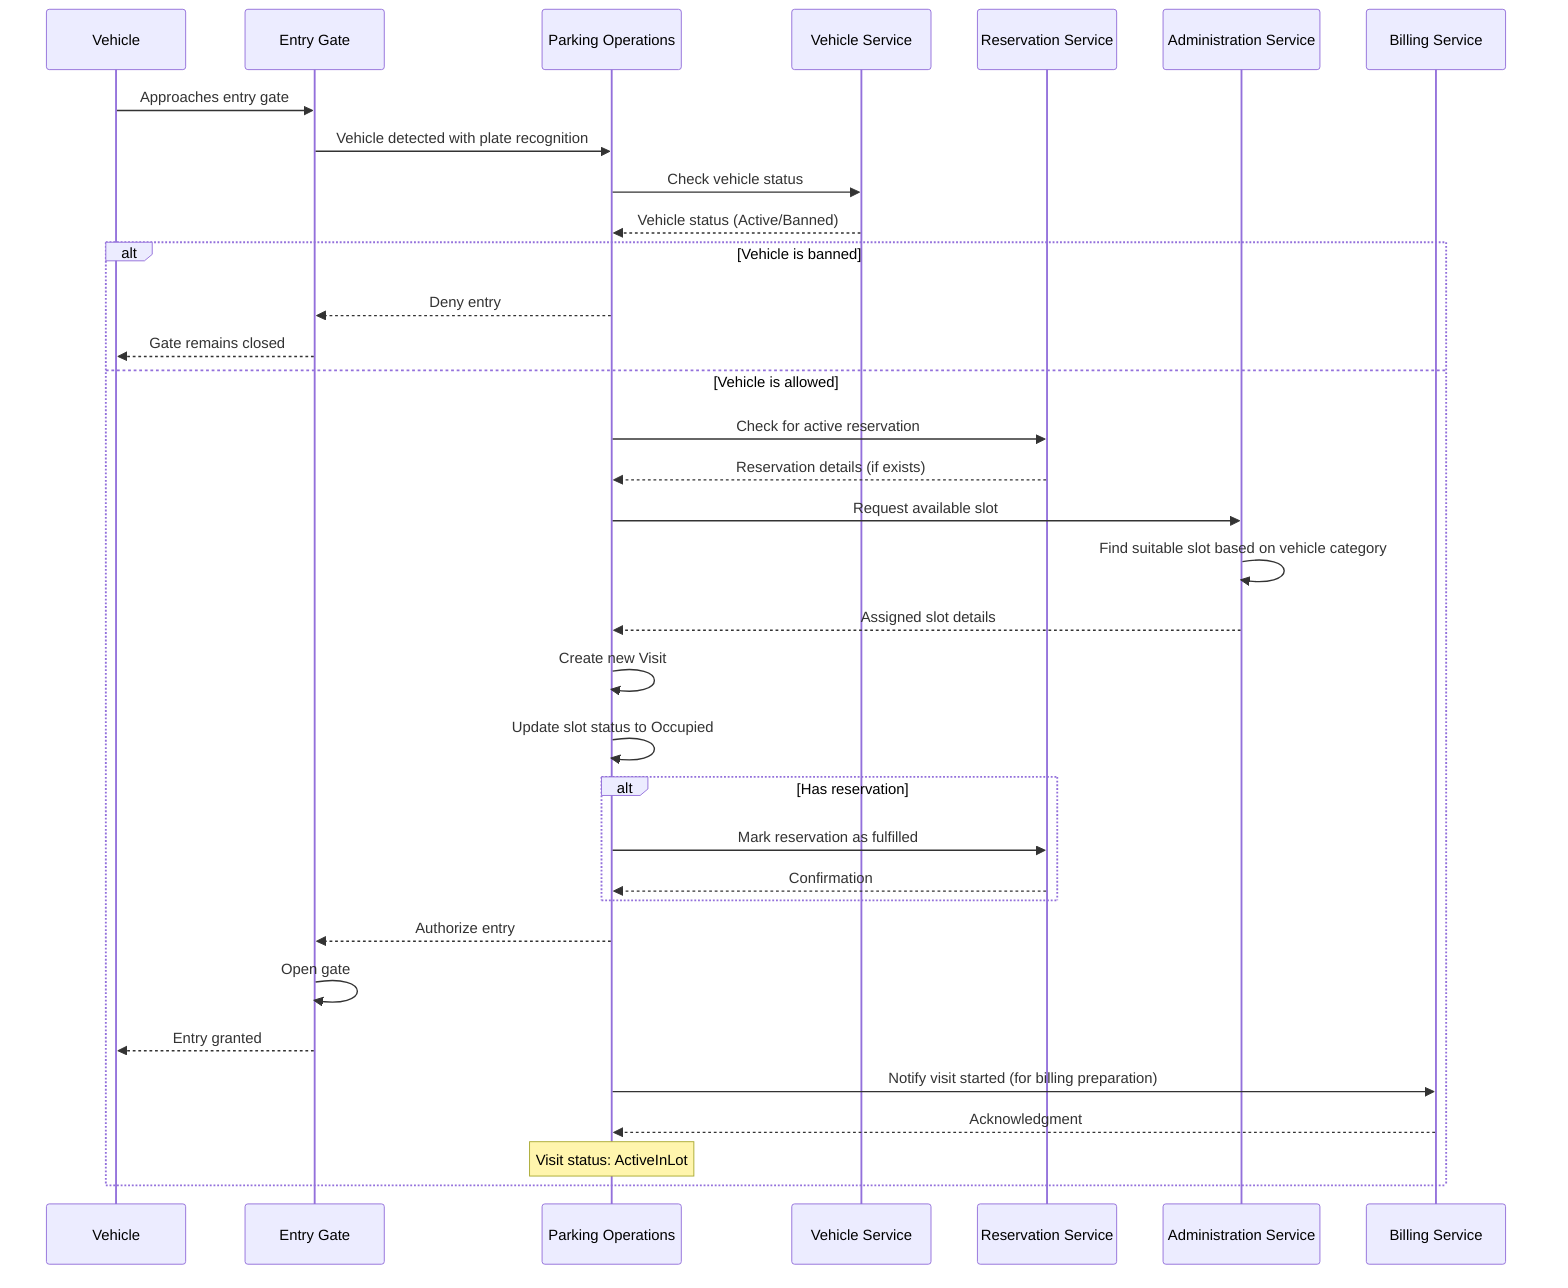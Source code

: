 sequenceDiagram
    participant V as Vehicle
    participant G as Entry Gate
    participant PO as Parking Operations
    participant VS as Vehicle Service
    participant RS as Reservation Service
    participant AS as Administration Service
    participant BS as Billing Service

    V->>G: Approaches entry gate
    G->>PO: Vehicle detected with plate recognition
    PO->>VS: Check vehicle status
    VS-->>PO: Vehicle status (Active/Banned)

    alt Vehicle is banned
        PO-->>G: Deny entry
        G-->>V: Gate remains closed
    else Vehicle is allowed
        PO->>RS: Check for active reservation
        RS-->>PO: Reservation details (if exists)

        PO->>AS: Request available slot
        AS->>AS: Find suitable slot based on vehicle category
        AS-->>PO: Assigned slot details

        PO->>PO: Create new Visit
        PO->>PO: Update slot status to Occupied

        alt Has reservation
            PO->>RS: Mark reservation as fulfilled
            RS-->>PO: Confirmation
        end

        PO-->>G: Authorize entry
        G->>G: Open gate
        G-->>V: Entry granted

        PO->>BS: Notify visit started (for billing preparation)
        BS-->>PO: Acknowledgment

        Note over PO: Visit status: ActiveInLot
    end